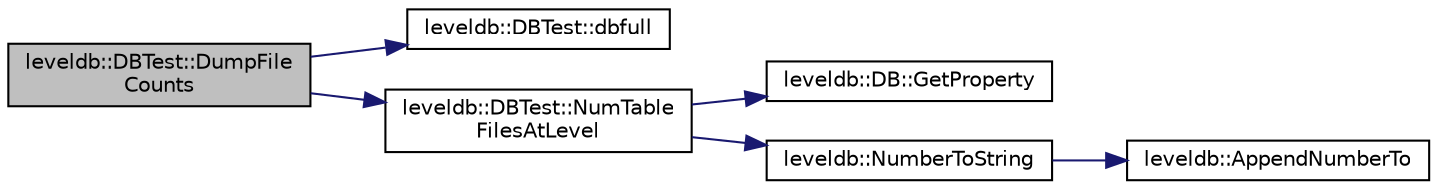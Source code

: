 digraph "leveldb::DBTest::DumpFileCounts"
{
  edge [fontname="Helvetica",fontsize="10",labelfontname="Helvetica",labelfontsize="10"];
  node [fontname="Helvetica",fontsize="10",shape=record];
  rankdir="LR";
  Node1 [label="leveldb::DBTest::DumpFile\lCounts",height=0.2,width=0.4,color="black", fillcolor="grey75", style="filled" fontcolor="black"];
  Node1 -> Node2 [color="midnightblue",fontsize="10",style="solid",fontname="Helvetica"];
  Node2 [label="leveldb::DBTest::dbfull",height=0.2,width=0.4,color="black", fillcolor="white", style="filled",URL="$classleveldb_1_1_d_b_test.html#a67de35d247ea077c1e4fdf2a7a0f0514"];
  Node1 -> Node3 [color="midnightblue",fontsize="10",style="solid",fontname="Helvetica"];
  Node3 [label="leveldb::DBTest::NumTable\lFilesAtLevel",height=0.2,width=0.4,color="black", fillcolor="white", style="filled",URL="$classleveldb_1_1_d_b_test.html#aa7c845810f6d57b0655eda370e8de33f"];
  Node3 -> Node4 [color="midnightblue",fontsize="10",style="solid",fontname="Helvetica"];
  Node4 [label="leveldb::DB::GetProperty",height=0.2,width=0.4,color="black", fillcolor="white", style="filled",URL="$classleveldb_1_1_d_b.html#afcd557d80bac6668f20372c9e737d807"];
  Node3 -> Node5 [color="midnightblue",fontsize="10",style="solid",fontname="Helvetica"];
  Node5 [label="leveldb::NumberToString",height=0.2,width=0.4,color="black", fillcolor="white", style="filled",URL="$namespaceleveldb.html#a0a19109e7a2c8855c7565bd331d955b4"];
  Node5 -> Node6 [color="midnightblue",fontsize="10",style="solid",fontname="Helvetica"];
  Node6 [label="leveldb::AppendNumberTo",height=0.2,width=0.4,color="black", fillcolor="white", style="filled",URL="$namespaceleveldb.html#a089617d12900e6fe5b712c31f651b5ff"];
}

